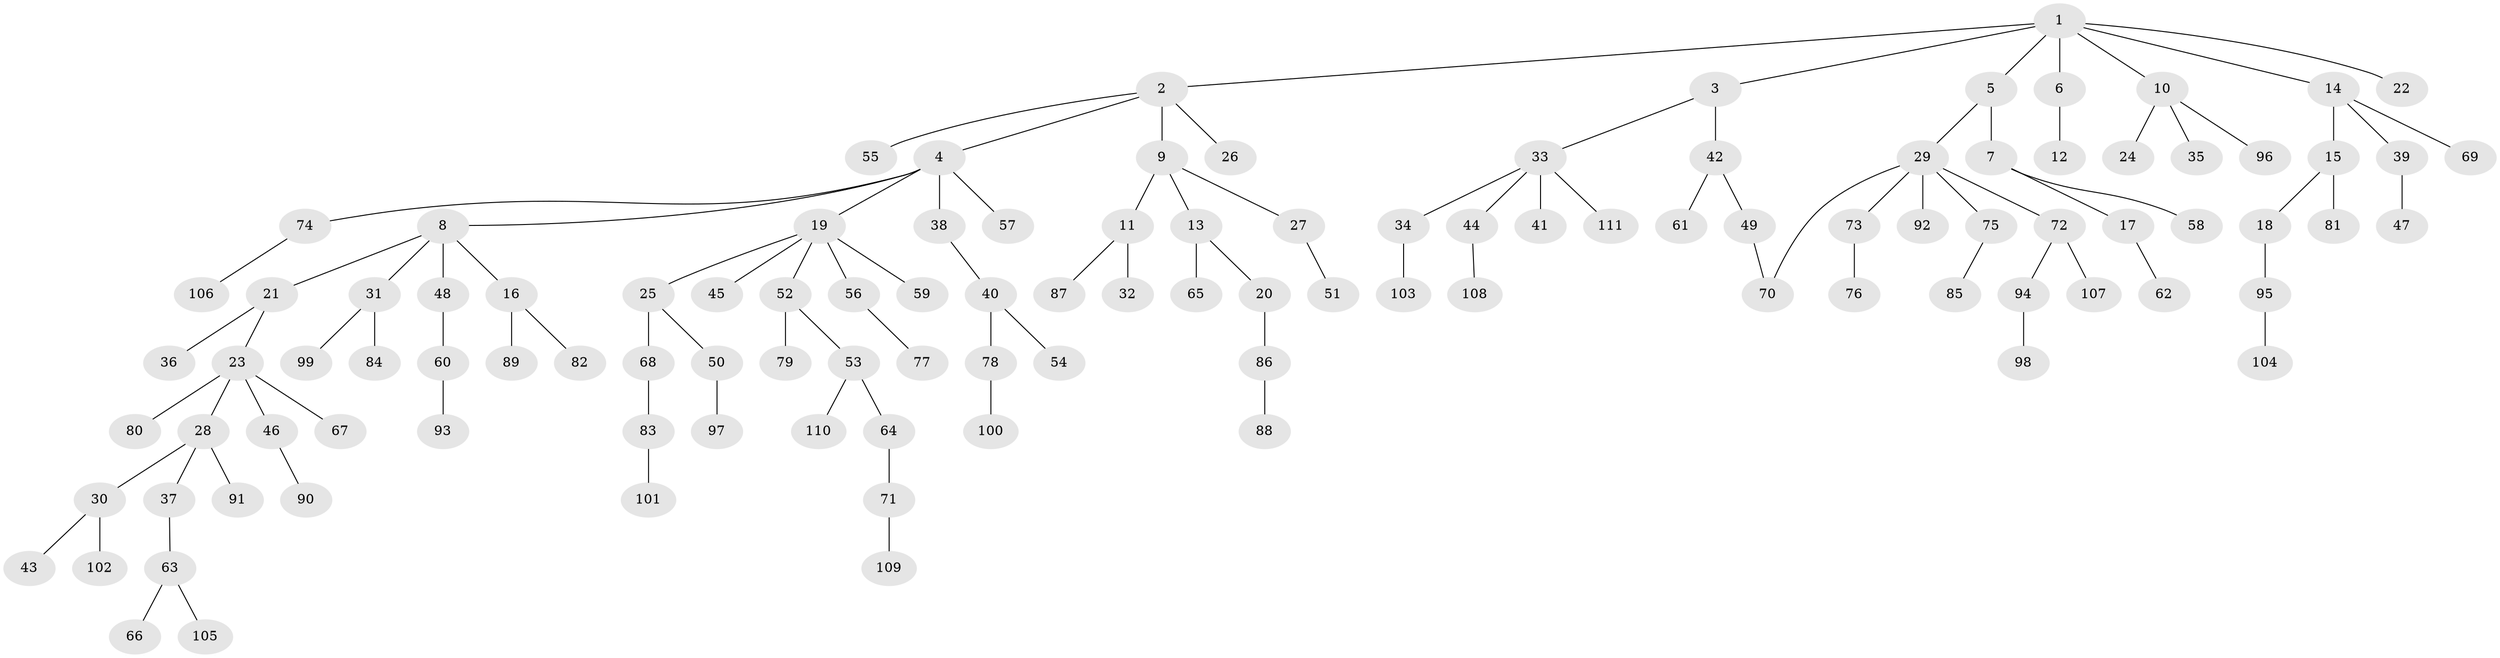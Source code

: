 // coarse degree distribution, {1: 0.7272727272727273, 2: 0.14545454545454545, 6: 0.03636363636363636, 19: 0.01818181818181818, 5: 0.01818181818181818, 9: 0.01818181818181818, 3: 0.01818181818181818, 4: 0.01818181818181818}
// Generated by graph-tools (version 1.1) at 2025/45/03/04/25 21:45:34]
// undirected, 111 vertices, 111 edges
graph export_dot {
graph [start="1"]
  node [color=gray90,style=filled];
  1;
  2;
  3;
  4;
  5;
  6;
  7;
  8;
  9;
  10;
  11;
  12;
  13;
  14;
  15;
  16;
  17;
  18;
  19;
  20;
  21;
  22;
  23;
  24;
  25;
  26;
  27;
  28;
  29;
  30;
  31;
  32;
  33;
  34;
  35;
  36;
  37;
  38;
  39;
  40;
  41;
  42;
  43;
  44;
  45;
  46;
  47;
  48;
  49;
  50;
  51;
  52;
  53;
  54;
  55;
  56;
  57;
  58;
  59;
  60;
  61;
  62;
  63;
  64;
  65;
  66;
  67;
  68;
  69;
  70;
  71;
  72;
  73;
  74;
  75;
  76;
  77;
  78;
  79;
  80;
  81;
  82;
  83;
  84;
  85;
  86;
  87;
  88;
  89;
  90;
  91;
  92;
  93;
  94;
  95;
  96;
  97;
  98;
  99;
  100;
  101;
  102;
  103;
  104;
  105;
  106;
  107;
  108;
  109;
  110;
  111;
  1 -- 2;
  1 -- 3;
  1 -- 5;
  1 -- 6;
  1 -- 10;
  1 -- 14;
  1 -- 22;
  2 -- 4;
  2 -- 9;
  2 -- 26;
  2 -- 55;
  3 -- 33;
  3 -- 42;
  4 -- 8;
  4 -- 19;
  4 -- 38;
  4 -- 57;
  4 -- 74;
  5 -- 7;
  5 -- 29;
  6 -- 12;
  7 -- 17;
  7 -- 58;
  8 -- 16;
  8 -- 21;
  8 -- 31;
  8 -- 48;
  9 -- 11;
  9 -- 13;
  9 -- 27;
  10 -- 24;
  10 -- 35;
  10 -- 96;
  11 -- 32;
  11 -- 87;
  13 -- 20;
  13 -- 65;
  14 -- 15;
  14 -- 39;
  14 -- 69;
  15 -- 18;
  15 -- 81;
  16 -- 82;
  16 -- 89;
  17 -- 62;
  18 -- 95;
  19 -- 25;
  19 -- 45;
  19 -- 52;
  19 -- 56;
  19 -- 59;
  20 -- 86;
  21 -- 23;
  21 -- 36;
  23 -- 28;
  23 -- 46;
  23 -- 67;
  23 -- 80;
  25 -- 50;
  25 -- 68;
  27 -- 51;
  28 -- 30;
  28 -- 37;
  28 -- 91;
  29 -- 72;
  29 -- 73;
  29 -- 75;
  29 -- 92;
  29 -- 70;
  30 -- 43;
  30 -- 102;
  31 -- 84;
  31 -- 99;
  33 -- 34;
  33 -- 41;
  33 -- 44;
  33 -- 111;
  34 -- 103;
  37 -- 63;
  38 -- 40;
  39 -- 47;
  40 -- 54;
  40 -- 78;
  42 -- 49;
  42 -- 61;
  44 -- 108;
  46 -- 90;
  48 -- 60;
  49 -- 70;
  50 -- 97;
  52 -- 53;
  52 -- 79;
  53 -- 64;
  53 -- 110;
  56 -- 77;
  60 -- 93;
  63 -- 66;
  63 -- 105;
  64 -- 71;
  68 -- 83;
  71 -- 109;
  72 -- 94;
  72 -- 107;
  73 -- 76;
  74 -- 106;
  75 -- 85;
  78 -- 100;
  83 -- 101;
  86 -- 88;
  94 -- 98;
  95 -- 104;
}
